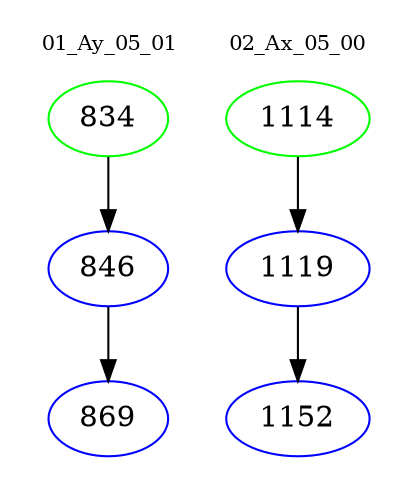 digraph{
subgraph cluster_0 {
color = white
label = "01_Ay_05_01";
fontsize=10;
T0_834 [label="834", color="green"]
T0_834 -> T0_846 [color="black"]
T0_846 [label="846", color="blue"]
T0_846 -> T0_869 [color="black"]
T0_869 [label="869", color="blue"]
}
subgraph cluster_1 {
color = white
label = "02_Ax_05_00";
fontsize=10;
T1_1114 [label="1114", color="green"]
T1_1114 -> T1_1119 [color="black"]
T1_1119 [label="1119", color="blue"]
T1_1119 -> T1_1152 [color="black"]
T1_1152 [label="1152", color="blue"]
}
}
